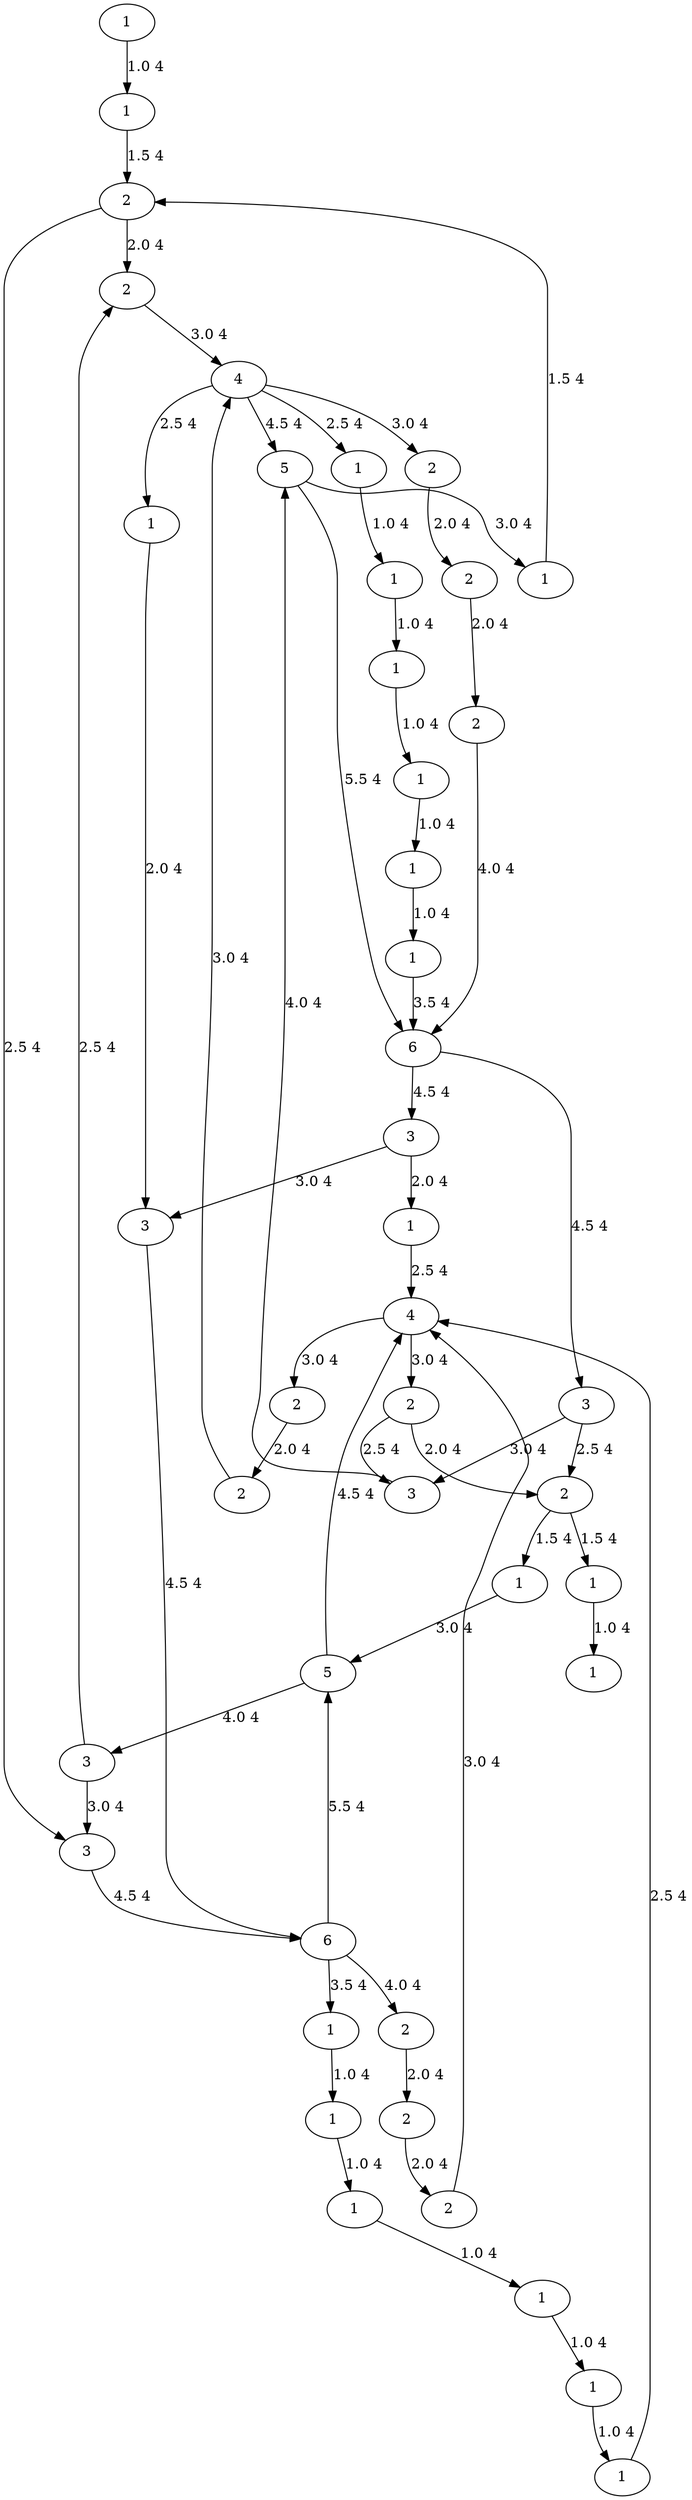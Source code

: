 digraph {
	GCT [label=1]
	GCT -> CTC [label="1.0 4"]
	CTC [label=1]
	CTC -> TCA [label="1.5 4"]
	TCA [label=2]
	TCA -> CAG [label="2.0 4"]
	TCA -> CAA [label="2.5 4"]
	CAG [label=2]
	CAG -> AGT [label="3.0 4"]
	AGT [label=4]
	AGT -> GTT [label="4.5 4"]
	AGT -> GTG [label="2.5 4"]
	AGT -> GTA [label="2.5 4"]
	AGT -> GTC [label="3.0 4"]
	GTT [label=5]
	GTT -> TTT [label="5.5 4"]
	GTT -> TTC [label="3.0 4"]
	TTT [label=6]
	TTT -> TTA [label="4.5 4"]
	TTT -> TTG [label="4.5 4"]
	TTA [label=3]
	TTA -> TAC [label="2.0 4"]
	TTA -> TAA [label="3.0 4"]
	TAC [label=1]
	TAC -> ACT [label="2.5 4"]
	ACT [label=4]
	ACT -> CTA [label="3.0 4"]
	ACT -> CTG [label="3.0 4"]
	CTA [label=2]
	CTA -> TAG [label="2.0 4"]
	TAG [label=2]
	TAG -> AGT [label="3.0 4"]
	GTG [label=1]
	GTG -> TGC [label="1.0 4"]
	TGC [label=1]
	TGC -> GCC [label="1.0 4"]
	GCC [label=1]
	GCC -> CCA [label="1.0 4"]
	CCA [label=1]
	CCA -> CAT [label="1.0 4"]
	CAT [label=1]
	CAT -> ATT [label="1.0 4"]
	ATT [label=1]
	ATT -> TTT [label="3.5 4"]
	TTG [label=3]
	TTG -> TGT [label="3.0 4"]
	TTG -> TGA [label="2.5 4"]
	TGT [label=3]
	TGT -> GTT [label="4.0 4"]
	AAC [label=5]
	AAC -> ACA [label="4.0 4"]
	AAC -> ACT [label="4.5 4"]
	ACA [label=3]
	ACA -> CAA [label="3.0 4"]
	ACA -> CAG [label="2.5 4"]
	CAA [label=3]
	CAA -> AAA [label="4.5 4"]
	AAA [label=6]
	AAA -> AAT [label="3.5 4"]
	AAA -> AAC [label="5.5 4"]
	AAA -> AAG [label="4.0 4"]
	AAT [label=1]
	AAT -> ATG [label="1.0 4"]
	ATG [label=1]
	ATG -> TGG [label="1.0 4"]
	TGG [label=1]
	TGG -> GGC [label="1.0 4"]
	GGC [label=1]
	GGC -> GCA [label="1.0 4"]
	GCA [label=1]
	GCA -> CAC [label="1.0 4"]
	CAC [label=1]
	CAC -> ACT [label="2.5 4"]
	GTA [label=1]
	GTA -> TAA [label="2.0 4"]
	TAA [label=3]
	TAA -> AAA [label="4.5 4"]
	CTG [label=2]
	CTG -> TGA [label="2.0 4"]
	CTG -> TGT [label="2.5 4"]
	TGA [label=2]
	TGA -> GAG [label="1.5 4"]
	TGA -> GAA [label="1.5 4"]
	GAG [label=1]
	GAG -> AGC [label="1.0 4"]
	AGC [label=1]
	TTC [label=1]
	TTC -> TCA [label="1.5 4"]
	AAG [label=2]
	AAG -> AGA [label="2.0 4"]
	AGA [label=2]
	AGA -> GAC [label="2.0 4"]
	GAC [label=2]
	GAC -> ACT [label="3.0 4"]
	GTC [label=2]
	GTC -> TCT [label="2.0 4"]
	TCT [label=2]
	TCT -> CTT [label="2.0 4"]
	CTT [label=2]
	CTT -> TTT [label="4.0 4"]
	GAA [label=1]
	GAA -> AAC [label="3.0 4"]
}
